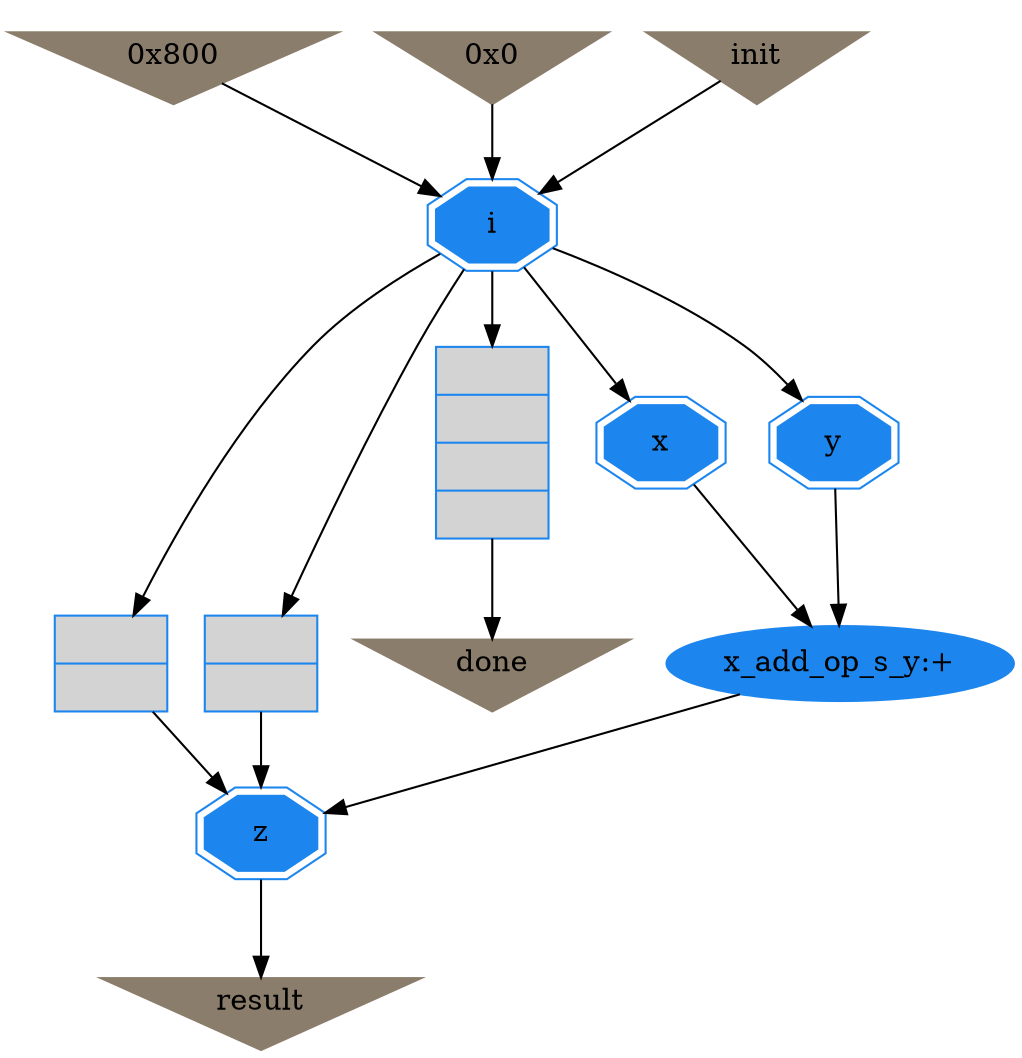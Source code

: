 digraph vecsum {
	// Components (Nodes)
	node [shape=ellipse, style=filled, color=dodgerblue2];
	"c14" [label="{|}" shape=record fillcolor=lightgray  color=dodgerblue2 ];
	"result" [color=bisque4 shape=invtriangle label="result"];
	"c13" [label="{|}" shape=record fillcolor=lightgray  color=dodgerblue2 ];
	"c12" [color=bisque4 shape=invtriangle label="0x800"];
	"c11" [color=bisque4 shape=invtriangle label="0x0"];
	"c15" [label="{|||}" shape=record fillcolor=lightgray  color=dodgerblue2 ];
	"x_add_op_s_y" [label="x_add_op_s_y:+"  color=dodgerblue2 ];
	"z" [label="z" shape=doubleoctagon  color=dodgerblue2 ];
	"x" [label="x" shape=doubleoctagon  color=dodgerblue2 ];
	"done" [color=bisque4 shape=invtriangle label="done"];
	"y" [label="y" shape=doubleoctagon  color=dodgerblue2 ];
	"i" [label="i" shape=doubleoctagon  color=dodgerblue2 ];
	"init" [color=bisque4 shape=invtriangle label="init"];

	// Signals (Edges)
	"c11" -> "i"
	"c14" -> "z"
	"c13" -> "z"
	"c15" -> "done"
	"i" -> "c15":input
	"i" -> "c13":input
	"i" -> "c14":input
	"y" -> "x_add_op_s_y"
	"z" -> "result"
	"i" -> "x"
	"c12" -> "i"
	"x" -> "x_add_op_s_y"
	"x_add_op_s_y" -> "z"
	"i" -> "y"
	"init" -> "i"
}